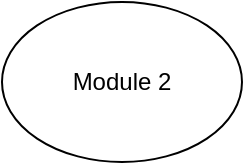 <mxfile version="21.6.2" type="device">
  <diagram name="Trang-1" id="hEB-8l9XvFui82Xm3wNC">
    <mxGraphModel dx="1290" dy="625" grid="1" gridSize="10" guides="1" tooltips="1" connect="1" arrows="1" fold="1" page="1" pageScale="1" pageWidth="827" pageHeight="1169" math="0" shadow="0">
      <root>
        <mxCell id="0" />
        <mxCell id="1" parent="0" />
        <mxCell id="LQ43tFZ3qZKbYe7bs8Jy-1" value="" style="ellipse;whiteSpace=wrap;html=1;" vertex="1" parent="1">
          <mxGeometry x="360" y="290" width="120" height="80" as="geometry" />
        </mxCell>
        <mxCell id="LQ43tFZ3qZKbYe7bs8Jy-2" value="Module 2" style="text;html=1;strokeColor=none;fillColor=none;align=center;verticalAlign=middle;whiteSpace=wrap;rounded=0;" vertex="1" parent="1">
          <mxGeometry x="390" y="315" width="60" height="30" as="geometry" />
        </mxCell>
      </root>
    </mxGraphModel>
  </diagram>
</mxfile>
